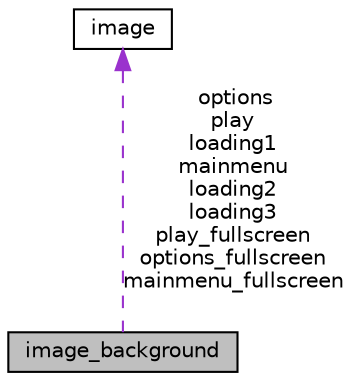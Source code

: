 digraph "image_background"
{
  edge [fontname="Helvetica",fontsize="10",labelfontname="Helvetica",labelfontsize="10"];
  node [fontname="Helvetica",fontsize="10",shape=record];
  Node1 [label="image_background",height=0.2,width=0.4,color="black", fillcolor="grey75", style="filled", fontcolor="black"];
  Node2 -> Node1 [dir="back",color="darkorchid3",fontsize="10",style="dashed",label=" options\nplay\nloading1\nmainmenu\nloading2\nloading3\nplay_fullscreen\noptions_fullscreen\nmainmenu_fullscreen" ,fontname="Helvetica"];
  Node2 [label="image",height=0.2,width=0.4,color="black", fillcolor="white", style="filled",URL="$structimage.html"];
}
